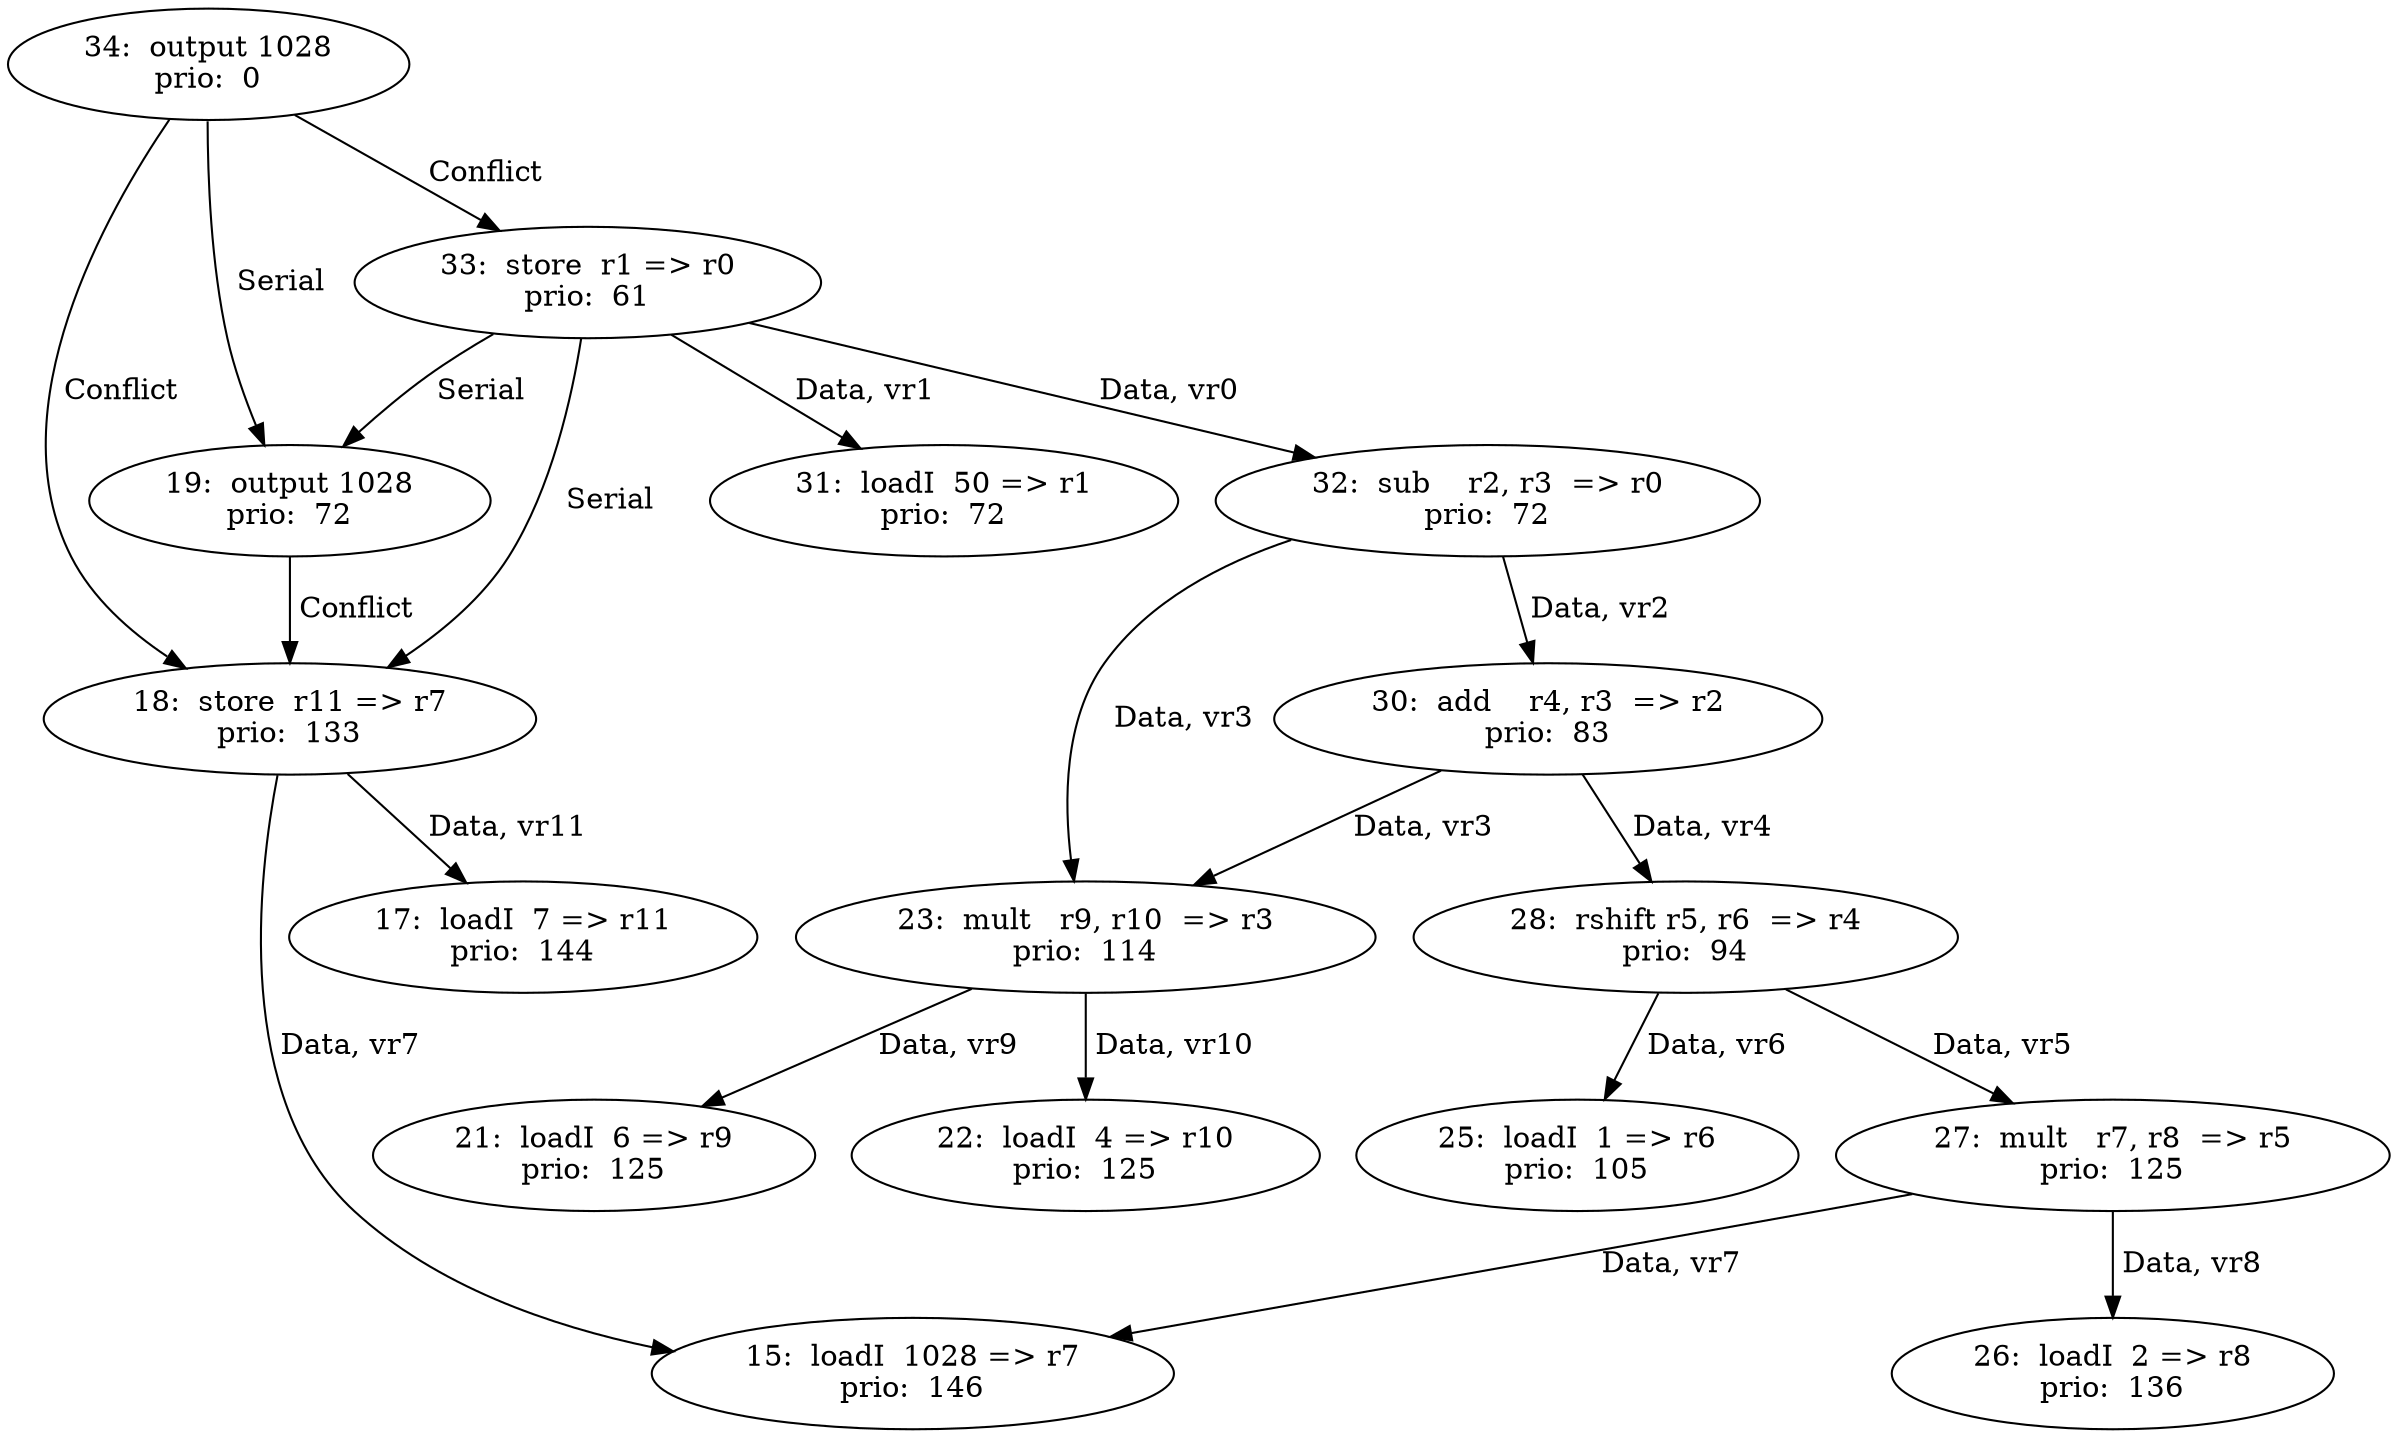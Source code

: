 digraph DG {
  15 [label="15:  loadI  1028 => r7
prio:  146"];
  17 [label="17:  loadI  7 => r11
prio:  144"];
  18 [label="18:  store  r11 => r7
prio:  133"];
  19 [label="19:  output 1028
prio:  72"];
  21 [label="21:  loadI  6 => r9
prio:  125"];
  22 [label="22:  loadI  4 => r10
prio:  125"];
  23 [label="23:  mult   r9, r10  => r3
prio:  114"];
  25 [label="25:  loadI  1 => r6
prio:  105"];
  26 [label="26:  loadI  2 => r8
prio:  136"];
  27 [label="27:  mult   r7, r8  => r5
prio:  125"];
  28 [label="28:  rshift r5, r6  => r4
prio:  94"];
  30 [label="30:  add    r4, r3  => r2
prio:  83"];
  31 [label="31:  loadI  50 => r1
prio:  72"];
  32 [label="32:  sub    r2, r3  => r0
prio:  72"];
  33 [label="33:  store  r1 => r0
prio:  61"];
  34 [label="34:  output 1028
prio:  0"];
  18 -> 17 [ label=" Data, vr11"];
  18 -> 15 [ label=" Data, vr7"];
  19 -> 18 [ label=" Conflict "];
  23 -> 21 [ label=" Data, vr9"];
  23 -> 22 [ label=" Data, vr10"];
  27 -> 15 [ label=" Data, vr7"];
  27 -> 26 [ label=" Data, vr8"];
  28 -> 27 [ label=" Data, vr5"];
  28 -> 25 [ label=" Data, vr6"];
  30 -> 28 [ label=" Data, vr4"];
  30 -> 23 [ label=" Data, vr3"];
  32 -> 30 [ label=" Data, vr2"];
  32 -> 23 [ label=" Data, vr3"];
  33 -> 31 [ label=" Data, vr1"];
  33 -> 32 [ label=" Data, vr0"];
  33 -> 18[ label=" Serial "];
  33 -> 19[ label=" Serial "];
  34 -> 19[ label=" Serial "];
  34 -> 33 [ label=" Conflict "];
  34 -> 18 [ label=" Conflict "];
}
